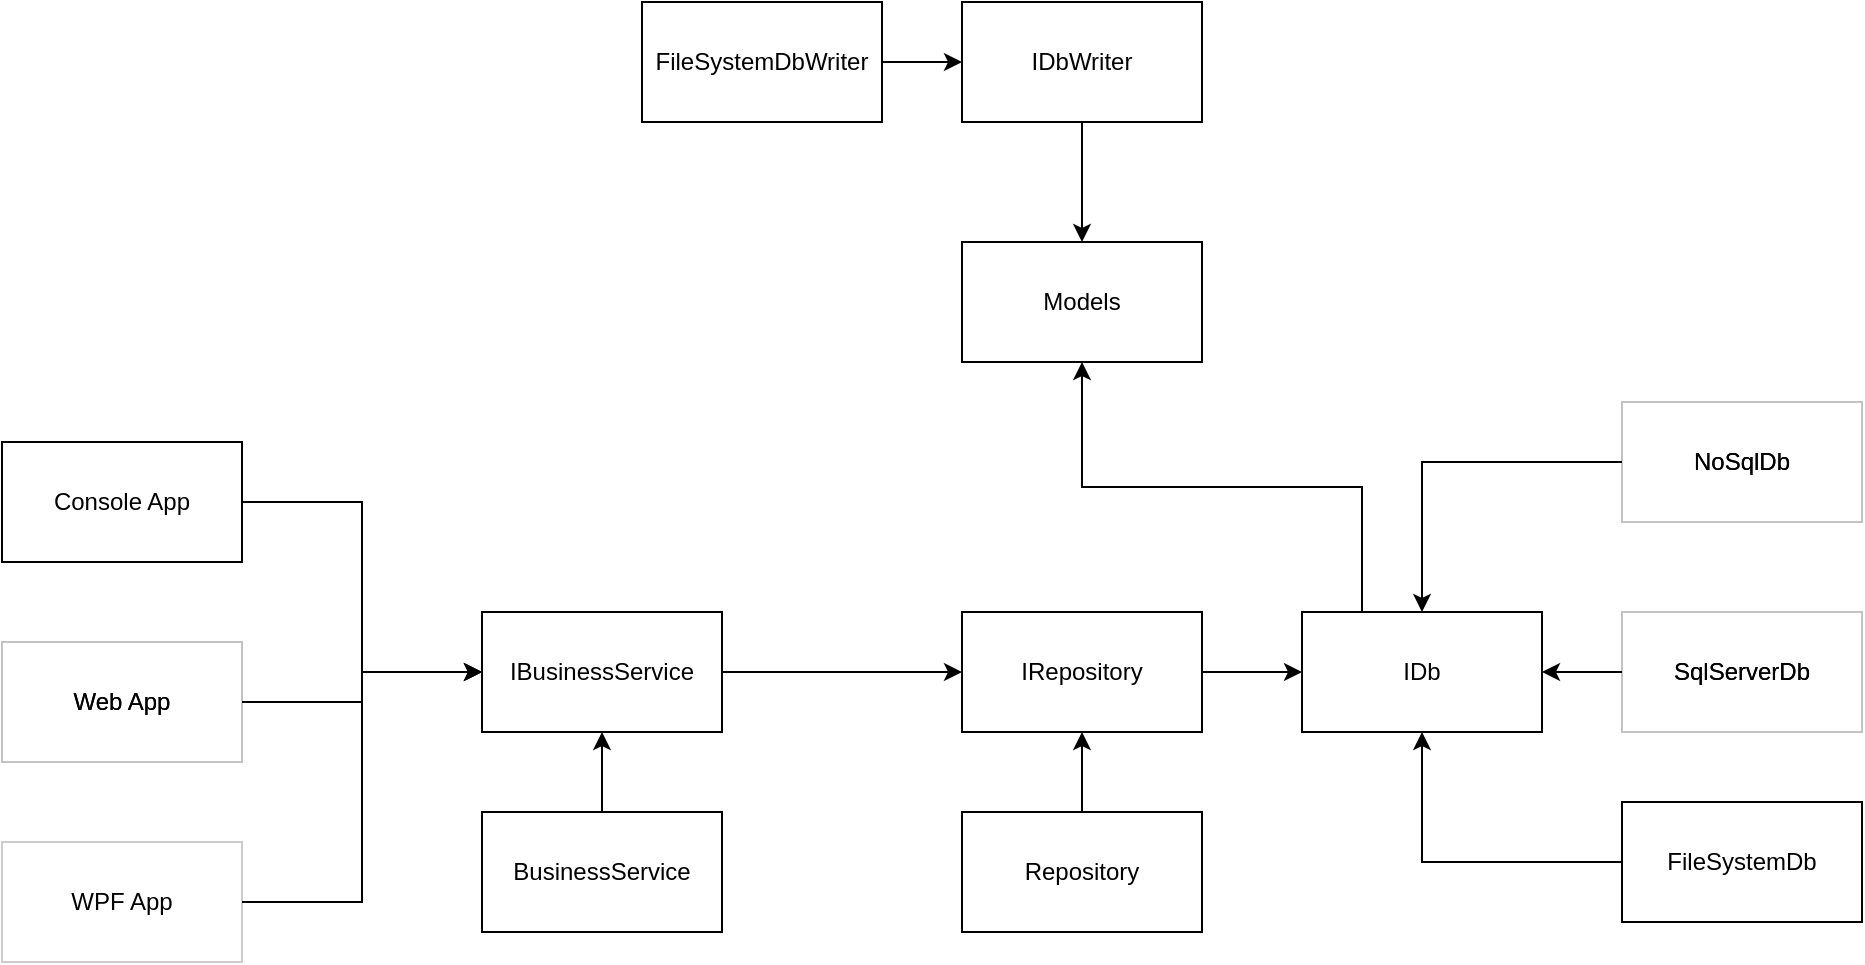 <mxfile version="20.7.4" type="github">
  <diagram id="IazaFQufbwxDpcyIUHQd" name="Page-1">
    <mxGraphModel dx="1232" dy="1114" grid="1" gridSize="10" guides="1" tooltips="1" connect="1" arrows="1" fold="1" page="1" pageScale="1" pageWidth="1100" pageHeight="850" math="0" shadow="0">
      <root>
        <mxCell id="0" />
        <mxCell id="1" parent="0" />
        <mxCell id="ufJkwKuwfb9cW5SKuPvF-18" style="edgeStyle=orthogonalEdgeStyle;rounded=0;orthogonalLoop=1;jettySize=auto;html=1;exitX=0.25;exitY=0;exitDx=0;exitDy=0;entryX=0.5;entryY=1;entryDx=0;entryDy=0;" parent="1" source="U4I8RHW-6Y1IPheTWrWD-2" target="ufJkwKuwfb9cW5SKuPvF-1" edge="1">
          <mxGeometry relative="1" as="geometry" />
        </mxCell>
        <mxCell id="U4I8RHW-6Y1IPheTWrWD-2" value="IDb" style="rounded=0;whiteSpace=wrap;html=1;" parent="1" vertex="1">
          <mxGeometry x="700" y="475" width="120" height="60" as="geometry" />
        </mxCell>
        <mxCell id="U4I8RHW-6Y1IPheTWrWD-9" value="" style="edgeStyle=orthogonalEdgeStyle;rounded=0;orthogonalLoop=1;jettySize=auto;html=1;" parent="1" source="U4I8RHW-6Y1IPheTWrWD-3" target="U4I8RHW-6Y1IPheTWrWD-2" edge="1">
          <mxGeometry relative="1" as="geometry" />
        </mxCell>
        <mxCell id="U4I8RHW-6Y1IPheTWrWD-3" value="FileSystemDb" style="rounded=0;whiteSpace=wrap;html=1;" parent="1" vertex="1">
          <mxGeometry x="860" y="570" width="120" height="60" as="geometry" />
        </mxCell>
        <mxCell id="U4I8RHW-6Y1IPheTWrWD-8" style="edgeStyle=orthogonalEdgeStyle;rounded=0;orthogonalLoop=1;jettySize=auto;html=1;entryX=0;entryY=0.5;entryDx=0;entryDy=0;" parent="1" source="U4I8RHW-6Y1IPheTWrWD-5" target="U4I8RHW-6Y1IPheTWrWD-2" edge="1">
          <mxGeometry relative="1" as="geometry" />
        </mxCell>
        <mxCell id="U4I8RHW-6Y1IPheTWrWD-5" value="IRepository" style="rounded=0;whiteSpace=wrap;html=1;" parent="1" vertex="1">
          <mxGeometry x="530" y="475" width="120" height="60" as="geometry" />
        </mxCell>
        <mxCell id="U4I8RHW-6Y1IPheTWrWD-7" style="edgeStyle=orthogonalEdgeStyle;rounded=0;orthogonalLoop=1;jettySize=auto;html=1;entryX=0.5;entryY=1;entryDx=0;entryDy=0;" parent="1" source="U4I8RHW-6Y1IPheTWrWD-6" target="U4I8RHW-6Y1IPheTWrWD-5" edge="1">
          <mxGeometry relative="1" as="geometry" />
        </mxCell>
        <mxCell id="U4I8RHW-6Y1IPheTWrWD-6" value="Repository" style="rounded=0;whiteSpace=wrap;html=1;" parent="1" vertex="1">
          <mxGeometry x="530" y="575" width="120" height="60" as="geometry" />
        </mxCell>
        <mxCell id="U4I8RHW-6Y1IPheTWrWD-15" value="" style="edgeStyle=orthogonalEdgeStyle;rounded=0;orthogonalLoop=1;jettySize=auto;html=1;" parent="1" source="U4I8RHW-6Y1IPheTWrWD-12" target="U4I8RHW-6Y1IPheTWrWD-5" edge="1">
          <mxGeometry relative="1" as="geometry" />
        </mxCell>
        <mxCell id="U4I8RHW-6Y1IPheTWrWD-12" value="IBusinessService" style="rounded=0;whiteSpace=wrap;html=1;" parent="1" vertex="1">
          <mxGeometry x="290" y="475" width="120" height="60" as="geometry" />
        </mxCell>
        <mxCell id="U4I8RHW-6Y1IPheTWrWD-14" value="" style="edgeStyle=orthogonalEdgeStyle;rounded=0;orthogonalLoop=1;jettySize=auto;html=1;" parent="1" source="U4I8RHW-6Y1IPheTWrWD-13" target="U4I8RHW-6Y1IPheTWrWD-12" edge="1">
          <mxGeometry relative="1" as="geometry" />
        </mxCell>
        <mxCell id="U4I8RHW-6Y1IPheTWrWD-13" value="BusinessService" style="rounded=0;whiteSpace=wrap;html=1;" parent="1" vertex="1">
          <mxGeometry x="290" y="575" width="120" height="60" as="geometry" />
        </mxCell>
        <mxCell id="ufJkwKuwfb9cW5SKuPvF-1" value="Models" style="rounded=0;whiteSpace=wrap;html=1;" parent="1" vertex="1">
          <mxGeometry x="530" y="290" width="120" height="60" as="geometry" />
        </mxCell>
        <mxCell id="ufJkwKuwfb9cW5SKuPvF-4" style="edgeStyle=orthogonalEdgeStyle;rounded=0;orthogonalLoop=1;jettySize=auto;html=1;entryX=0.5;entryY=0;entryDx=0;entryDy=0;" parent="1" source="ufJkwKuwfb9cW5SKuPvF-3" target="ufJkwKuwfb9cW5SKuPvF-1" edge="1">
          <mxGeometry relative="1" as="geometry" />
        </mxCell>
        <mxCell id="ufJkwKuwfb9cW5SKuPvF-3" value="IDbWriter" style="rounded=0;whiteSpace=wrap;html=1;" parent="1" vertex="1">
          <mxGeometry x="530" y="170" width="120" height="60" as="geometry" />
        </mxCell>
        <mxCell id="ufJkwKuwfb9cW5SKuPvF-6" value="" style="edgeStyle=orthogonalEdgeStyle;rounded=0;orthogonalLoop=1;jettySize=auto;html=1;" parent="1" source="ufJkwKuwfb9cW5SKuPvF-5" target="ufJkwKuwfb9cW5SKuPvF-3" edge="1">
          <mxGeometry relative="1" as="geometry" />
        </mxCell>
        <mxCell id="ufJkwKuwfb9cW5SKuPvF-5" value="FileSystemDbWriter" style="rounded=0;whiteSpace=wrap;html=1;" parent="1" vertex="1">
          <mxGeometry x="370" y="170" width="120" height="60" as="geometry" />
        </mxCell>
        <mxCell id="ufJkwKuwfb9cW5SKuPvF-8" style="edgeStyle=orthogonalEdgeStyle;rounded=0;orthogonalLoop=1;jettySize=auto;html=1;exitX=0;exitY=0.5;exitDx=0;exitDy=0;entryX=1;entryY=0.5;entryDx=0;entryDy=0;" parent="1" source="ufJkwKuwfb9cW5SKuPvF-7" target="U4I8RHW-6Y1IPheTWrWD-2" edge="1">
          <mxGeometry relative="1" as="geometry" />
        </mxCell>
        <mxCell id="ufJkwKuwfb9cW5SKuPvF-7" value="SqlServerDb" style="rounded=0;whiteSpace=wrap;html=1;opacity=20;" parent="1" vertex="1">
          <mxGeometry x="860" y="475" width="120" height="60" as="geometry" />
        </mxCell>
        <mxCell id="ufJkwKuwfb9cW5SKuPvF-12" style="edgeStyle=orthogonalEdgeStyle;rounded=0;orthogonalLoop=1;jettySize=auto;html=1;exitX=1;exitY=0.5;exitDx=0;exitDy=0;entryX=0;entryY=0.5;entryDx=0;entryDy=0;" parent="1" source="ufJkwKuwfb9cW5SKuPvF-9" target="U4I8RHW-6Y1IPheTWrWD-12" edge="1">
          <mxGeometry relative="1" as="geometry" />
        </mxCell>
        <mxCell id="ufJkwKuwfb9cW5SKuPvF-9" value="Console App" style="rounded=0;whiteSpace=wrap;html=1;" parent="1" vertex="1">
          <mxGeometry x="50" y="390" width="120" height="60" as="geometry" />
        </mxCell>
        <mxCell id="ufJkwKuwfb9cW5SKuPvF-13" style="edgeStyle=orthogonalEdgeStyle;rounded=0;orthogonalLoop=1;jettySize=auto;html=1;entryX=0;entryY=0.5;entryDx=0;entryDy=0;" parent="1" source="ufJkwKuwfb9cW5SKuPvF-10" target="U4I8RHW-6Y1IPheTWrWD-12" edge="1">
          <mxGeometry relative="1" as="geometry" />
        </mxCell>
        <mxCell id="ufJkwKuwfb9cW5SKuPvF-10" value="Web App" style="rounded=0;whiteSpace=wrap;html=1;opacity=20;" parent="1" vertex="1">
          <mxGeometry x="50" y="490" width="120" height="60" as="geometry" />
        </mxCell>
        <mxCell id="ufJkwKuwfb9cW5SKuPvF-14" style="edgeStyle=orthogonalEdgeStyle;rounded=0;orthogonalLoop=1;jettySize=auto;html=1;exitX=1;exitY=0.5;exitDx=0;exitDy=0;entryX=0;entryY=0.5;entryDx=0;entryDy=0;" parent="1" source="ufJkwKuwfb9cW5SKuPvF-11" target="U4I8RHW-6Y1IPheTWrWD-12" edge="1">
          <mxGeometry relative="1" as="geometry" />
        </mxCell>
        <mxCell id="ufJkwKuwfb9cW5SKuPvF-11" value="WPF App" style="rounded=0;whiteSpace=wrap;html=1;opacity=20;" parent="1" vertex="1">
          <mxGeometry x="50" y="590" width="120" height="60" as="geometry" />
        </mxCell>
        <mxCell id="ufJkwKuwfb9cW5SKuPvF-17" style="edgeStyle=orthogonalEdgeStyle;rounded=0;orthogonalLoop=1;jettySize=auto;html=1;entryX=0.5;entryY=0;entryDx=0;entryDy=0;" parent="1" source="ufJkwKuwfb9cW5SKuPvF-16" target="U4I8RHW-6Y1IPheTWrWD-2" edge="1">
          <mxGeometry relative="1" as="geometry" />
        </mxCell>
        <mxCell id="ufJkwKuwfb9cW5SKuPvF-16" value="NoSqlDb" style="rounded=0;whiteSpace=wrap;html=1;opacity=20;" parent="1" vertex="1">
          <mxGeometry x="860" y="370" width="120" height="60" as="geometry" />
        </mxCell>
        <mxCell id="0rVZ4xZSmwkE-IjNJAnm-1" value="SqlServerDb" style="rounded=0;whiteSpace=wrap;html=1;opacity=5;" vertex="1" parent="1">
          <mxGeometry x="860" y="475" width="120" height="60" as="geometry" />
        </mxCell>
        <mxCell id="0rVZ4xZSmwkE-IjNJAnm-2" value="NoSqlDb" style="rounded=0;whiteSpace=wrap;html=1;opacity=5;" vertex="1" parent="1">
          <mxGeometry x="860" y="370" width="120" height="60" as="geometry" />
        </mxCell>
        <mxCell id="0rVZ4xZSmwkE-IjNJAnm-3" value="Web App" style="rounded=0;whiteSpace=wrap;html=1;opacity=5;" vertex="1" parent="1">
          <mxGeometry x="50" y="490" width="120" height="60" as="geometry" />
        </mxCell>
      </root>
    </mxGraphModel>
  </diagram>
</mxfile>
